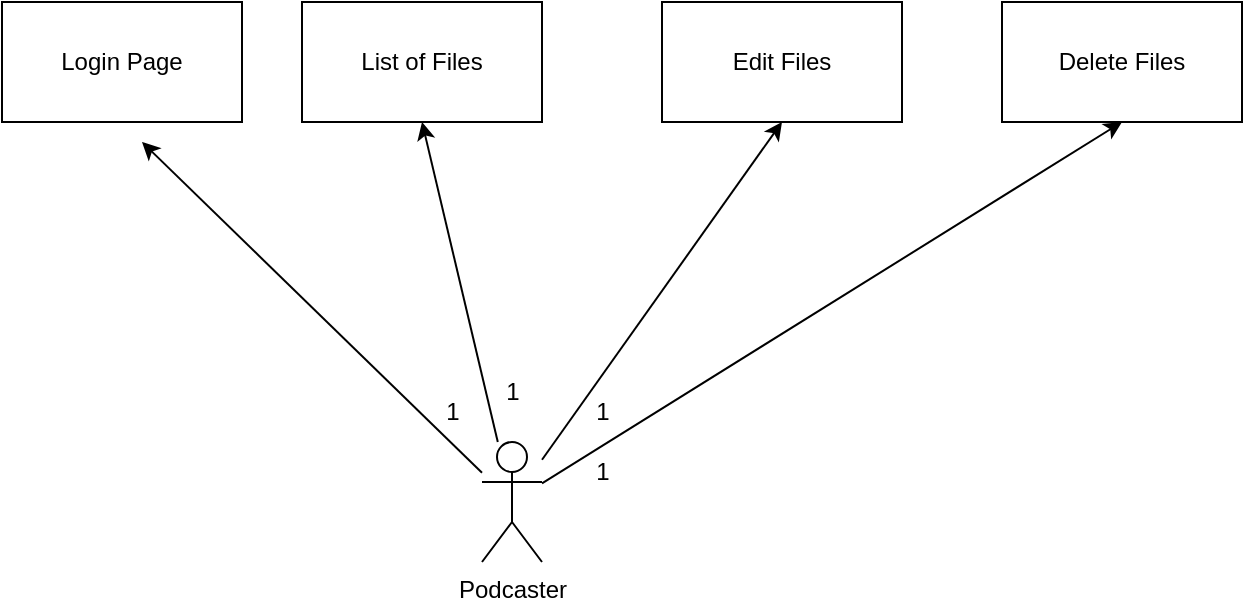 <mxfile version="21.6.8" type="device">
  <diagram name="Page-1" id="-hiMTYVra8NEYJS90R-R">
    <mxGraphModel dx="1036" dy="606" grid="1" gridSize="10" guides="1" tooltips="1" connect="1" arrows="1" fold="1" page="1" pageScale="1" pageWidth="850" pageHeight="1100" math="0" shadow="0">
      <root>
        <mxCell id="0" />
        <mxCell id="1" parent="0" />
        <mxCell id="3mSz3onfg45XP_qRRyP_-21" style="orthogonalLoop=1;jettySize=auto;html=1;strokeColor=default;rounded=0;" edge="1" parent="1" source="3mSz3onfg45XP_qRRyP_-7">
          <mxGeometry relative="1" as="geometry">
            <mxPoint x="180" y="330" as="targetPoint" />
          </mxGeometry>
        </mxCell>
        <mxCell id="3mSz3onfg45XP_qRRyP_-26" style="rounded=0;orthogonalLoop=1;jettySize=auto;html=1;entryX=0.5;entryY=1;entryDx=0;entryDy=0;" edge="1" parent="1" source="3mSz3onfg45XP_qRRyP_-7" target="3mSz3onfg45XP_qRRyP_-15">
          <mxGeometry relative="1" as="geometry" />
        </mxCell>
        <mxCell id="3mSz3onfg45XP_qRRyP_-27" style="rounded=0;orthogonalLoop=1;jettySize=auto;html=1;entryX=0.5;entryY=1;entryDx=0;entryDy=0;" edge="1" parent="1" source="3mSz3onfg45XP_qRRyP_-7" target="3mSz3onfg45XP_qRRyP_-22">
          <mxGeometry relative="1" as="geometry" />
        </mxCell>
        <mxCell id="3mSz3onfg45XP_qRRyP_-28" style="rounded=0;orthogonalLoop=1;jettySize=auto;html=1;entryX=0.5;entryY=1;entryDx=0;entryDy=0;" edge="1" parent="1" source="3mSz3onfg45XP_qRRyP_-7" target="3mSz3onfg45XP_qRRyP_-23">
          <mxGeometry relative="1" as="geometry" />
        </mxCell>
        <mxCell id="3mSz3onfg45XP_qRRyP_-7" value="Podcaster" style="shape=umlActor;verticalLabelPosition=bottom;verticalAlign=top;html=1;outlineConnect=0;" vertex="1" parent="1">
          <mxGeometry x="350" y="480" width="30" height="60" as="geometry" />
        </mxCell>
        <mxCell id="3mSz3onfg45XP_qRRyP_-11" value="Login Page" style="rounded=0;whiteSpace=wrap;html=1;" vertex="1" parent="1">
          <mxGeometry x="110" y="260" width="120" height="60" as="geometry" />
        </mxCell>
        <mxCell id="3mSz3onfg45XP_qRRyP_-15" value="List of Files" style="rounded=0;whiteSpace=wrap;html=1;" vertex="1" parent="1">
          <mxGeometry x="260" y="260" width="120" height="60" as="geometry" />
        </mxCell>
        <mxCell id="3mSz3onfg45XP_qRRyP_-19" value="1" style="text;html=1;align=center;verticalAlign=middle;resizable=0;points=[];autosize=1;strokeColor=none;fillColor=none;" vertex="1" parent="1">
          <mxGeometry x="320" y="450" width="30" height="30" as="geometry" />
        </mxCell>
        <mxCell id="3mSz3onfg45XP_qRRyP_-22" value="Edit Files" style="rounded=0;whiteSpace=wrap;html=1;" vertex="1" parent="1">
          <mxGeometry x="440" y="260" width="120" height="60" as="geometry" />
        </mxCell>
        <mxCell id="3mSz3onfg45XP_qRRyP_-23" value="Delete Files" style="rounded=0;whiteSpace=wrap;html=1;" vertex="1" parent="1">
          <mxGeometry x="610" y="260" width="120" height="60" as="geometry" />
        </mxCell>
        <mxCell id="3mSz3onfg45XP_qRRyP_-29" value="1" style="text;html=1;align=center;verticalAlign=middle;resizable=0;points=[];autosize=1;strokeColor=none;fillColor=none;" vertex="1" parent="1">
          <mxGeometry x="350" y="440" width="30" height="30" as="geometry" />
        </mxCell>
        <mxCell id="3mSz3onfg45XP_qRRyP_-30" value="1" style="text;html=1;align=center;verticalAlign=middle;resizable=0;points=[];autosize=1;strokeColor=none;fillColor=none;" vertex="1" parent="1">
          <mxGeometry x="395" y="450" width="30" height="30" as="geometry" />
        </mxCell>
        <mxCell id="3mSz3onfg45XP_qRRyP_-31" value="1" style="text;html=1;align=center;verticalAlign=middle;resizable=0;points=[];autosize=1;strokeColor=none;fillColor=none;" vertex="1" parent="1">
          <mxGeometry x="395" y="480" width="30" height="30" as="geometry" />
        </mxCell>
      </root>
    </mxGraphModel>
  </diagram>
</mxfile>
